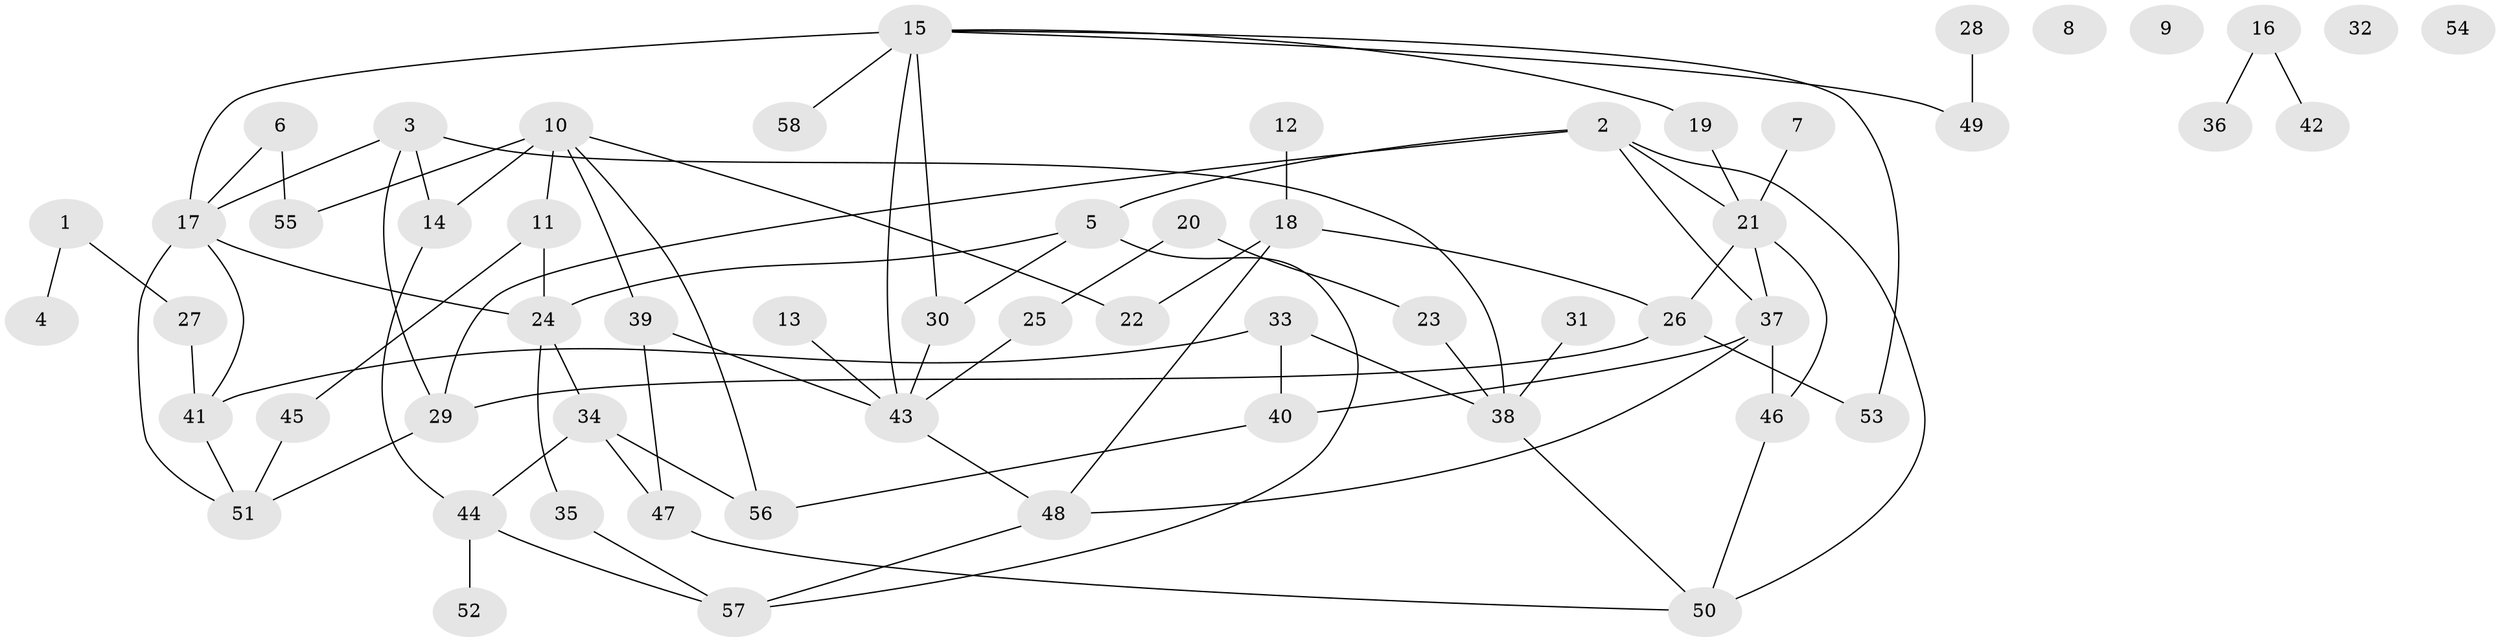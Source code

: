 // Generated by graph-tools (version 1.1) at 2025/12/03/09/25 04:12:52]
// undirected, 58 vertices, 82 edges
graph export_dot {
graph [start="1"]
  node [color=gray90,style=filled];
  1;
  2;
  3;
  4;
  5;
  6;
  7;
  8;
  9;
  10;
  11;
  12;
  13;
  14;
  15;
  16;
  17;
  18;
  19;
  20;
  21;
  22;
  23;
  24;
  25;
  26;
  27;
  28;
  29;
  30;
  31;
  32;
  33;
  34;
  35;
  36;
  37;
  38;
  39;
  40;
  41;
  42;
  43;
  44;
  45;
  46;
  47;
  48;
  49;
  50;
  51;
  52;
  53;
  54;
  55;
  56;
  57;
  58;
  1 -- 4;
  1 -- 27;
  2 -- 5;
  2 -- 21;
  2 -- 29;
  2 -- 37;
  2 -- 50;
  3 -- 14;
  3 -- 17;
  3 -- 29;
  3 -- 38;
  5 -- 24;
  5 -- 30;
  5 -- 57;
  6 -- 17;
  6 -- 55;
  7 -- 21;
  10 -- 11;
  10 -- 14;
  10 -- 22;
  10 -- 39;
  10 -- 55;
  10 -- 56;
  11 -- 24;
  11 -- 45;
  12 -- 18;
  13 -- 43;
  14 -- 44;
  15 -- 17;
  15 -- 19;
  15 -- 30;
  15 -- 43;
  15 -- 49;
  15 -- 53;
  15 -- 58;
  16 -- 36;
  16 -- 42;
  17 -- 24;
  17 -- 41;
  17 -- 51;
  18 -- 22;
  18 -- 26;
  18 -- 48;
  19 -- 21;
  20 -- 23;
  20 -- 25;
  21 -- 26;
  21 -- 37;
  21 -- 46;
  23 -- 38;
  24 -- 34;
  24 -- 35;
  25 -- 43;
  26 -- 29;
  26 -- 53;
  27 -- 41;
  28 -- 49;
  29 -- 51;
  30 -- 43;
  31 -- 38;
  33 -- 38;
  33 -- 40;
  33 -- 41;
  34 -- 44;
  34 -- 47;
  34 -- 56;
  35 -- 57;
  37 -- 40;
  37 -- 46;
  37 -- 48;
  38 -- 50;
  39 -- 43;
  39 -- 47;
  40 -- 56;
  41 -- 51;
  43 -- 48;
  44 -- 52;
  44 -- 57;
  45 -- 51;
  46 -- 50;
  47 -- 50;
  48 -- 57;
}
